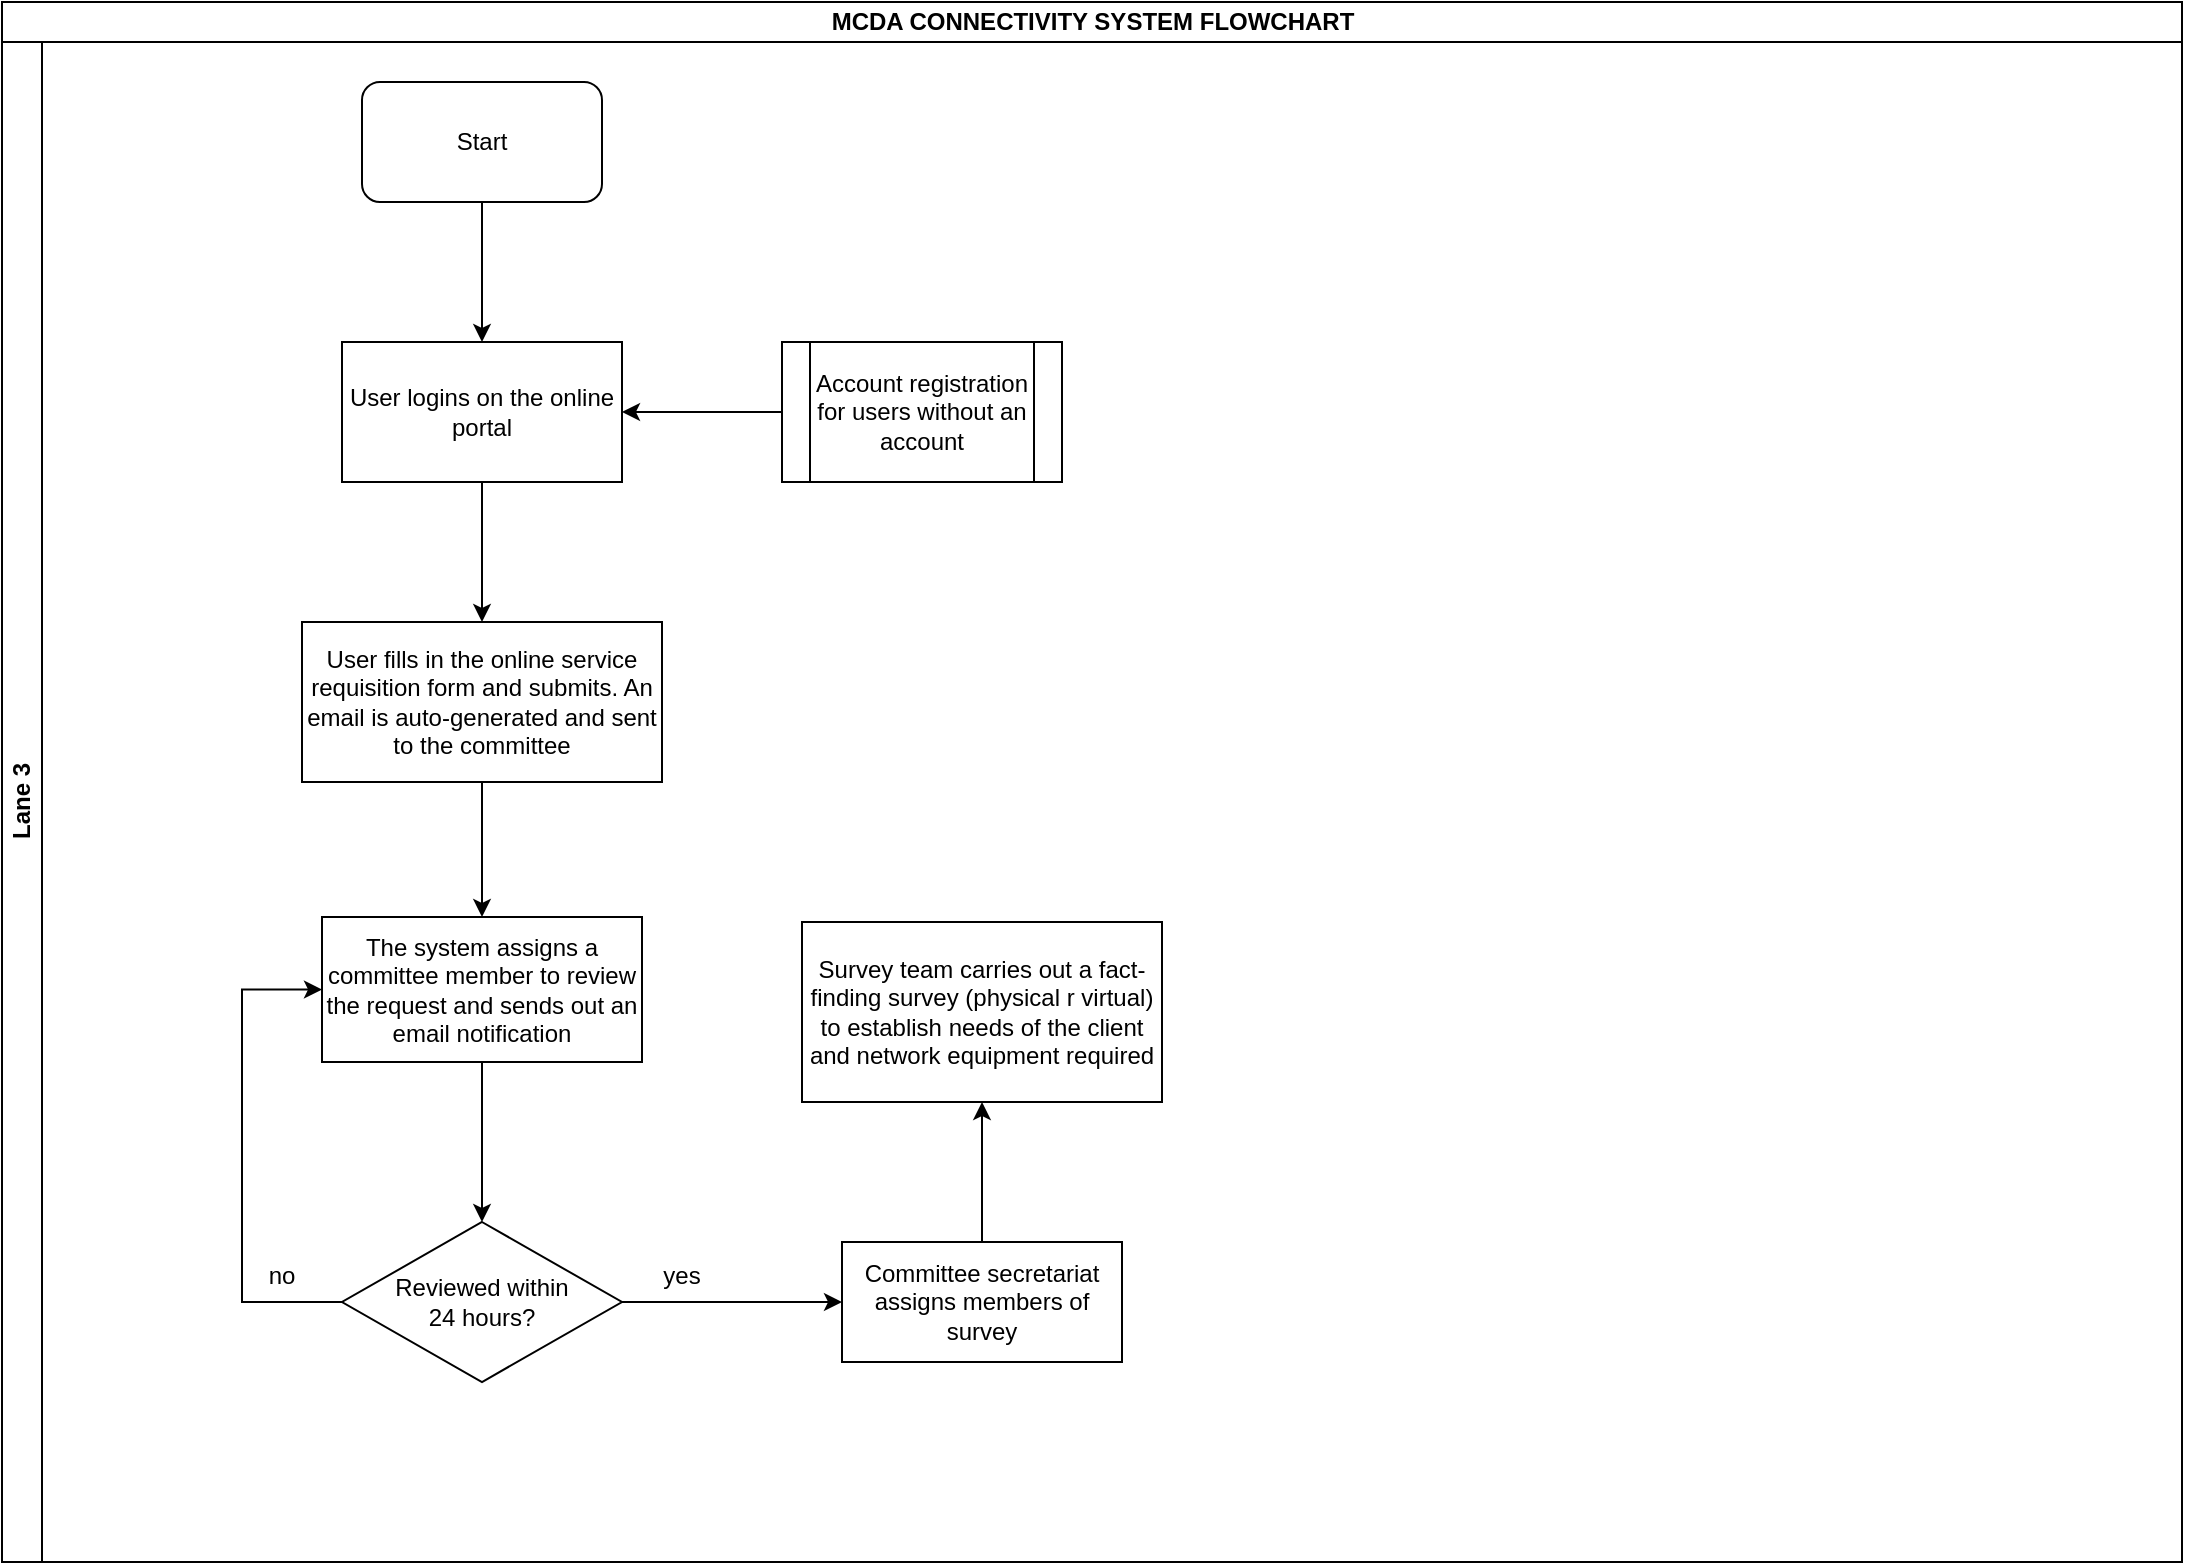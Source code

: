 <mxfile version="14.3.0" type="github">
  <diagram id="mX_FDXIolsC-S3m8zECh" name="Page-1">
    <mxGraphModel dx="1038" dy="519" grid="1" gridSize="10" guides="1" tooltips="1" connect="1" arrows="1" fold="1" page="1" pageScale="1" pageWidth="1169" pageHeight="827" math="0" shadow="0">
      <root>
        <mxCell id="0" />
        <mxCell id="1" parent="0" />
        <mxCell id="2wvC1gZ130ZXCiNSKxBG-1" value="MCDA CONNECTIVITY SYSTEM FLOWCHART" style="swimlane;html=1;childLayout=stackLayout;resizeParent=1;resizeParentMax=0;horizontal=1;startSize=20;horizontalStack=0;" vertex="1" parent="1">
          <mxGeometry x="50" y="30" width="1090" height="780" as="geometry" />
        </mxCell>
        <mxCell id="2wvC1gZ130ZXCiNSKxBG-4" value="Lane 3" style="swimlane;html=1;startSize=20;horizontal=0;" vertex="1" parent="2wvC1gZ130ZXCiNSKxBG-1">
          <mxGeometry y="20" width="1090" height="760" as="geometry" />
        </mxCell>
        <mxCell id="2wvC1gZ130ZXCiNSKxBG-5" value="Start" style="rounded=1;whiteSpace=wrap;html=1;" vertex="1" parent="2wvC1gZ130ZXCiNSKxBG-4">
          <mxGeometry x="180" y="20" width="120" height="60" as="geometry" />
        </mxCell>
        <mxCell id="2wvC1gZ130ZXCiNSKxBG-6" value="User logins on the online portal" style="rounded=0;whiteSpace=wrap;html=1;" vertex="1" parent="2wvC1gZ130ZXCiNSKxBG-4">
          <mxGeometry x="170" y="150" width="140" height="70" as="geometry" />
        </mxCell>
        <mxCell id="2wvC1gZ130ZXCiNSKxBG-8" value="" style="edgeStyle=orthogonalEdgeStyle;rounded=0;orthogonalLoop=1;jettySize=auto;html=1;entryX=0.5;entryY=0;entryDx=0;entryDy=0;" edge="1" parent="2wvC1gZ130ZXCiNSKxBG-4" source="2wvC1gZ130ZXCiNSKxBG-5" target="2wvC1gZ130ZXCiNSKxBG-6">
          <mxGeometry relative="1" as="geometry">
            <mxPoint x="240" y="160" as="targetPoint" />
          </mxGeometry>
        </mxCell>
        <mxCell id="2wvC1gZ130ZXCiNSKxBG-9" value="Account registration for users without an account" style="shape=process;whiteSpace=wrap;html=1;backgroundOutline=1;" vertex="1" parent="2wvC1gZ130ZXCiNSKxBG-4">
          <mxGeometry x="390" y="150" width="140" height="70" as="geometry" />
        </mxCell>
        <mxCell id="2wvC1gZ130ZXCiNSKxBG-12" value="User fills in the online service requisition form and submits. An email is auto-generated and sent to the committee" style="whiteSpace=wrap;html=1;rounded=0;" vertex="1" parent="2wvC1gZ130ZXCiNSKxBG-4">
          <mxGeometry x="150" y="290" width="180" height="80" as="geometry" />
        </mxCell>
        <mxCell id="2wvC1gZ130ZXCiNSKxBG-13" value="" style="edgeStyle=orthogonalEdgeStyle;rounded=0;orthogonalLoop=1;jettySize=auto;html=1;" edge="1" parent="2wvC1gZ130ZXCiNSKxBG-4" source="2wvC1gZ130ZXCiNSKxBG-6" target="2wvC1gZ130ZXCiNSKxBG-12">
          <mxGeometry relative="1" as="geometry" />
        </mxCell>
        <mxCell id="2wvC1gZ130ZXCiNSKxBG-18" value="&lt;div&gt;Reviewed within&lt;/div&gt;&lt;div&gt; 24 hours?&lt;/div&gt;" style="rhombus;whiteSpace=wrap;html=1;" vertex="1" parent="2wvC1gZ130ZXCiNSKxBG-4">
          <mxGeometry x="170" y="590" width="140" height="80" as="geometry" />
        </mxCell>
        <mxCell id="2wvC1gZ130ZXCiNSKxBG-23" value="no" style="text;html=1;strokeColor=none;fillColor=none;align=center;verticalAlign=middle;whiteSpace=wrap;rounded=0;" vertex="1" parent="2wvC1gZ130ZXCiNSKxBG-4">
          <mxGeometry x="120" y="607" width="40" height="20" as="geometry" />
        </mxCell>
        <mxCell id="2wvC1gZ130ZXCiNSKxBG-24" value="yes" style="text;html=1;strokeColor=none;fillColor=none;align=center;verticalAlign=middle;whiteSpace=wrap;rounded=0;" vertex="1" parent="2wvC1gZ130ZXCiNSKxBG-4">
          <mxGeometry x="320" y="607" width="40" height="20" as="geometry" />
        </mxCell>
        <mxCell id="2wvC1gZ130ZXCiNSKxBG-19" value="Survey team carries out a fact-finding survey (physical r virtual) to establish needs of the client and network equipment required" style="whiteSpace=wrap;html=1;" vertex="1" parent="2wvC1gZ130ZXCiNSKxBG-4">
          <mxGeometry x="400" y="440" width="180" height="90" as="geometry" />
        </mxCell>
        <mxCell id="2wvC1gZ130ZXCiNSKxBG-25" value="Committee secretariat assigns members of survey" style="whiteSpace=wrap;html=1;" vertex="1" parent="2wvC1gZ130ZXCiNSKxBG-4">
          <mxGeometry x="420" y="600" width="140" height="60" as="geometry" />
        </mxCell>
        <mxCell id="2wvC1gZ130ZXCiNSKxBG-26" value="" style="edgeStyle=orthogonalEdgeStyle;rounded=0;orthogonalLoop=1;jettySize=auto;html=1;exitX=1;exitY=0.5;exitDx=0;exitDy=0;" edge="1" parent="2wvC1gZ130ZXCiNSKxBG-4" source="2wvC1gZ130ZXCiNSKxBG-18" target="2wvC1gZ130ZXCiNSKxBG-25">
          <mxGeometry relative="1" as="geometry" />
        </mxCell>
        <mxCell id="2wvC1gZ130ZXCiNSKxBG-28" value="" style="edgeStyle=orthogonalEdgeStyle;rounded=0;orthogonalLoop=1;jettySize=auto;html=1;entryX=0.5;entryY=1;entryDx=0;entryDy=0;" edge="1" parent="2wvC1gZ130ZXCiNSKxBG-4" source="2wvC1gZ130ZXCiNSKxBG-25" target="2wvC1gZ130ZXCiNSKxBG-19">
          <mxGeometry relative="1" as="geometry">
            <mxPoint x="490" y="520" as="targetPoint" />
          </mxGeometry>
        </mxCell>
        <mxCell id="2wvC1gZ130ZXCiNSKxBG-11" value="" style="edgeStyle=orthogonalEdgeStyle;rounded=0;orthogonalLoop=1;jettySize=auto;html=1;" edge="1" parent="1" source="2wvC1gZ130ZXCiNSKxBG-9">
          <mxGeometry relative="1" as="geometry">
            <mxPoint x="360" y="235" as="targetPoint" />
          </mxGeometry>
        </mxCell>
        <mxCell id="2wvC1gZ130ZXCiNSKxBG-17" value="" style="edgeStyle=orthogonalEdgeStyle;rounded=0;orthogonalLoop=1;jettySize=auto;html=1;entryX=0.5;entryY=0;entryDx=0;entryDy=0;" edge="1" parent="1" source="2wvC1gZ130ZXCiNSKxBG-14" target="2wvC1gZ130ZXCiNSKxBG-18">
          <mxGeometry relative="1" as="geometry">
            <mxPoint x="290" y="646.25" as="targetPoint" />
          </mxGeometry>
        </mxCell>
        <mxCell id="2wvC1gZ130ZXCiNSKxBG-14" value="The system assigns a committee member to review the request and sends out an email notification" style="whiteSpace=wrap;html=1;rounded=0;" vertex="1" parent="1">
          <mxGeometry x="210" y="487.5" width="160" height="72.5" as="geometry" />
        </mxCell>
        <mxCell id="2wvC1gZ130ZXCiNSKxBG-15" value="" style="edgeStyle=orthogonalEdgeStyle;rounded=0;orthogonalLoop=1;jettySize=auto;html=1;" edge="1" parent="1" source="2wvC1gZ130ZXCiNSKxBG-12" target="2wvC1gZ130ZXCiNSKxBG-14">
          <mxGeometry relative="1" as="geometry" />
        </mxCell>
        <mxCell id="2wvC1gZ130ZXCiNSKxBG-22" value="" style="edgeStyle=orthogonalEdgeStyle;rounded=0;orthogonalLoop=1;jettySize=auto;html=1;entryX=0;entryY=0.5;entryDx=0;entryDy=0;exitX=0;exitY=0.5;exitDx=0;exitDy=0;" edge="1" parent="1" source="2wvC1gZ130ZXCiNSKxBG-18" target="2wvC1gZ130ZXCiNSKxBG-14">
          <mxGeometry relative="1" as="geometry">
            <mxPoint x="130" y="680" as="targetPoint" />
            <Array as="points">
              <mxPoint x="170" y="680" />
              <mxPoint x="170" y="524" />
            </Array>
          </mxGeometry>
        </mxCell>
      </root>
    </mxGraphModel>
  </diagram>
</mxfile>

